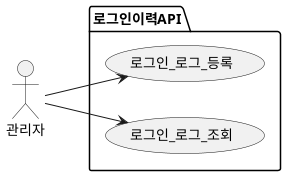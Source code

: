 @startuml Store Env Usecase

left to right direction

actor "관리자" as user

package 로그인이력API{
  usecase "로그인_로그_등록" AS UC11
  usecase "로그인_로그_조회" AS UC12
}


' 사용자
user --> UC11
user --> UC12

@enduml